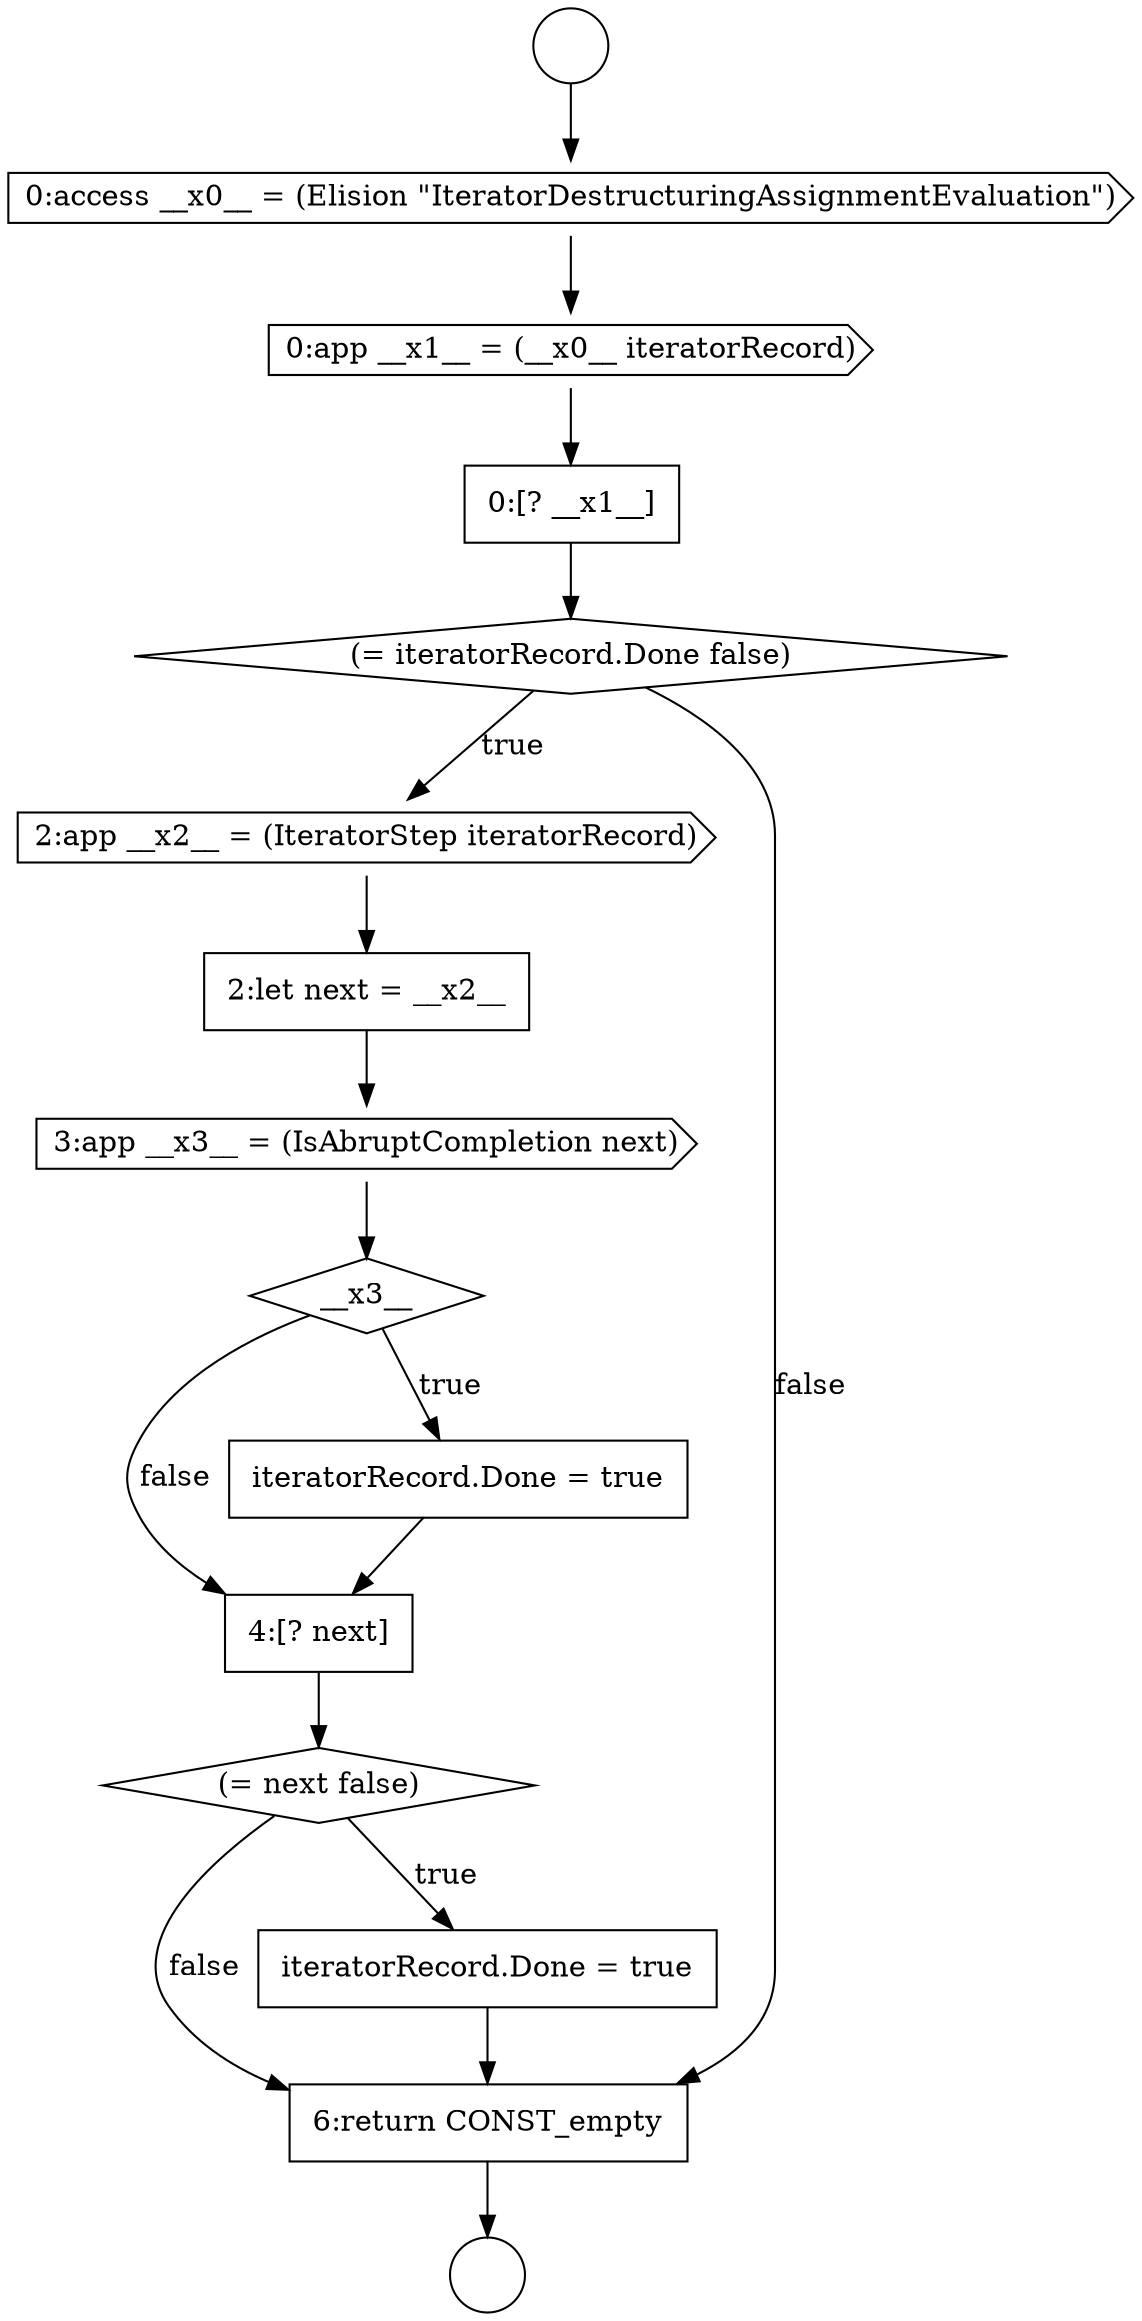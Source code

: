 digraph {
  node5348 [shape=cds, label=<<font color="black">0:access __x0__ = (Elision &quot;IteratorDestructuringAssignmentEvaluation&quot;)</font>> color="black" fillcolor="white" style=filled]
  node5352 [shape=cds, label=<<font color="black">2:app __x2__ = (IteratorStep iteratorRecord)</font>> color="black" fillcolor="white" style=filled]
  node5355 [shape=diamond, label=<<font color="black">__x3__</font>> color="black" fillcolor="white" style=filled]
  node5360 [shape=none, margin=0, label=<<font color="black">
    <table border="0" cellborder="1" cellspacing="0" cellpadding="10">
      <tr><td align="left">6:return CONST_empty</td></tr>
    </table>
  </font>> color="black" fillcolor="white" style=filled]
  node5353 [shape=none, margin=0, label=<<font color="black">
    <table border="0" cellborder="1" cellspacing="0" cellpadding="10">
      <tr><td align="left">2:let next = __x2__</td></tr>
    </table>
  </font>> color="black" fillcolor="white" style=filled]
  node5349 [shape=cds, label=<<font color="black">0:app __x1__ = (__x0__ iteratorRecord)</font>> color="black" fillcolor="white" style=filled]
  node5359 [shape=none, margin=0, label=<<font color="black">
    <table border="0" cellborder="1" cellspacing="0" cellpadding="10">
      <tr><td align="left">iteratorRecord.Done = true</td></tr>
    </table>
  </font>> color="black" fillcolor="white" style=filled]
  node5350 [shape=none, margin=0, label=<<font color="black">
    <table border="0" cellborder="1" cellspacing="0" cellpadding="10">
      <tr><td align="left">0:[? __x1__]</td></tr>
    </table>
  </font>> color="black" fillcolor="white" style=filled]
  node5346 [shape=circle label=" " color="black" fillcolor="white" style=filled]
  node5358 [shape=diamond, label=<<font color="black">(= next false)</font>> color="black" fillcolor="white" style=filled]
  node5347 [shape=circle label=" " color="black" fillcolor="white" style=filled]
  node5351 [shape=diamond, label=<<font color="black">(= iteratorRecord.Done false)</font>> color="black" fillcolor="white" style=filled]
  node5354 [shape=cds, label=<<font color="black">3:app __x3__ = (IsAbruptCompletion next)</font>> color="black" fillcolor="white" style=filled]
  node5357 [shape=none, margin=0, label=<<font color="black">
    <table border="0" cellborder="1" cellspacing="0" cellpadding="10">
      <tr><td align="left">4:[? next]</td></tr>
    </table>
  </font>> color="black" fillcolor="white" style=filled]
  node5356 [shape=none, margin=0, label=<<font color="black">
    <table border="0" cellborder="1" cellspacing="0" cellpadding="10">
      <tr><td align="left">iteratorRecord.Done = true</td></tr>
    </table>
  </font>> color="black" fillcolor="white" style=filled]
  node5346 -> node5348 [ color="black"]
  node5349 -> node5350 [ color="black"]
  node5356 -> node5357 [ color="black"]
  node5352 -> node5353 [ color="black"]
  node5350 -> node5351 [ color="black"]
  node5358 -> node5359 [label=<<font color="black">true</font>> color="black"]
  node5358 -> node5360 [label=<<font color="black">false</font>> color="black"]
  node5360 -> node5347 [ color="black"]
  node5354 -> node5355 [ color="black"]
  node5353 -> node5354 [ color="black"]
  node5357 -> node5358 [ color="black"]
  node5351 -> node5352 [label=<<font color="black">true</font>> color="black"]
  node5351 -> node5360 [label=<<font color="black">false</font>> color="black"]
  node5359 -> node5360 [ color="black"]
  node5355 -> node5356 [label=<<font color="black">true</font>> color="black"]
  node5355 -> node5357 [label=<<font color="black">false</font>> color="black"]
  node5348 -> node5349 [ color="black"]
}
